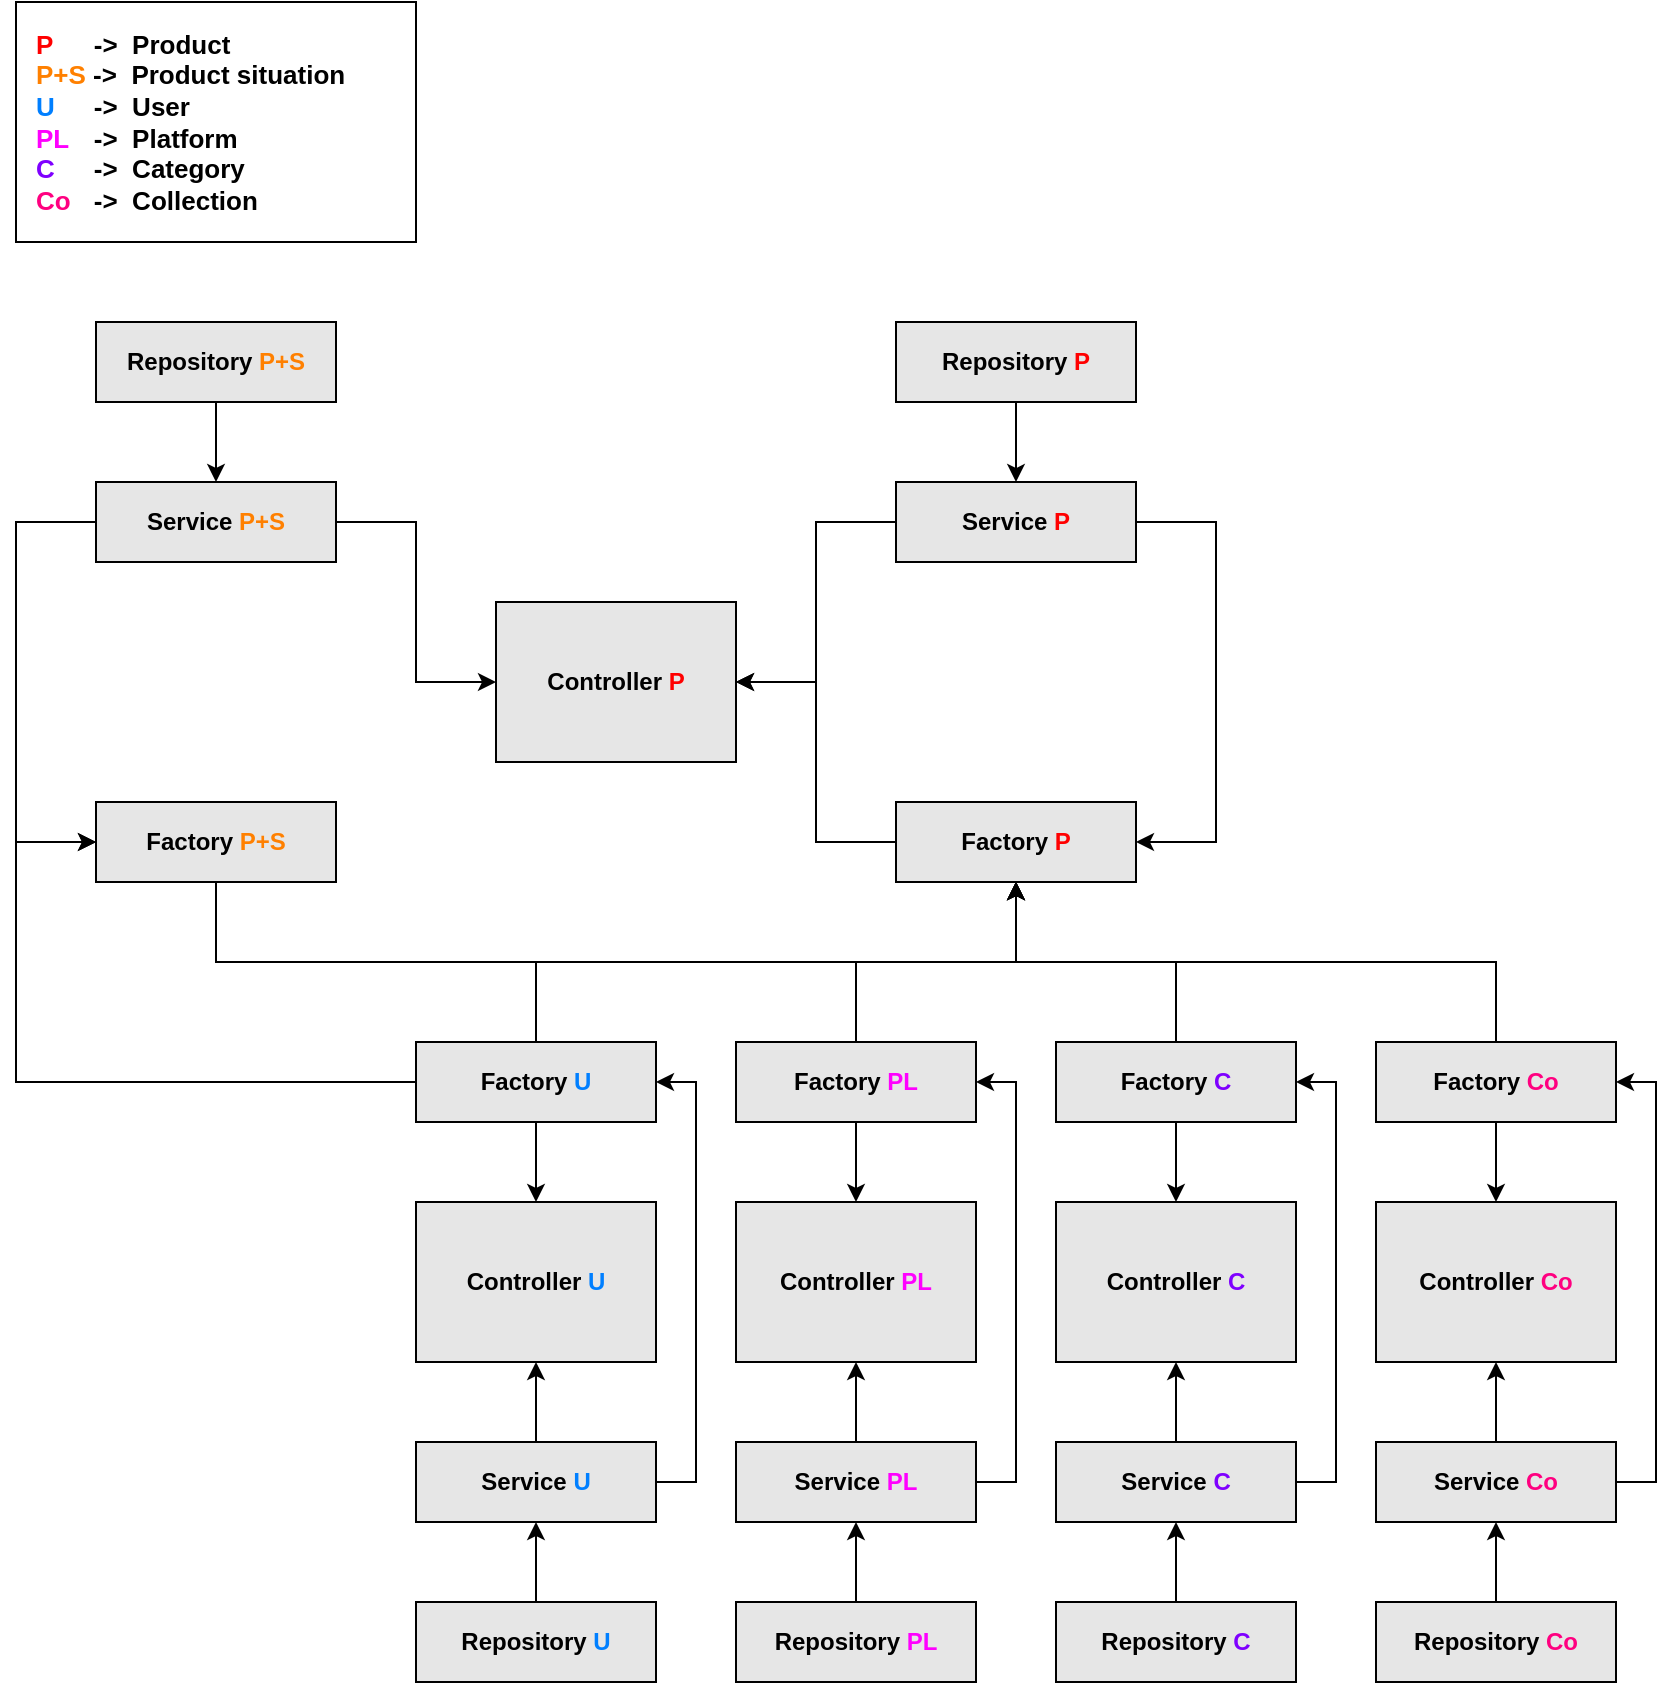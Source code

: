 <mxfile version="20.5.3" type="google"><diagram id="6JddzzMQcjXBdLVQW5BI" name="Página-1"><mxGraphModel grid="1" page="1" gridSize="10" guides="1" tooltips="1" connect="1" arrows="1" fold="1" pageScale="1" pageWidth="827" pageHeight="1169" math="0" shadow="0"><root><mxCell id="0"/><mxCell id="1" parent="0"/><mxCell id="akS8U3j8uPsjT_LzJy7--3" value="&lt;span style=&quot;&quot;&gt;Controller &lt;font style=&quot;font-size: 12px;&quot; color=&quot;#ff0000&quot;&gt;P&lt;/font&gt;&lt;/span&gt;" style="rounded=0;whiteSpace=wrap;html=1;fontStyle=1;fillColor=#E6E6E6;shadow=0;glass=0;sketch=0;gradientColor=none;" vertex="1" parent="1"><mxGeometry x="244" y="465" width="120" height="80" as="geometry"/></mxCell><mxCell id="akS8U3j8uPsjT_LzJy7--7" style="edgeStyle=orthogonalEdgeStyle;rounded=0;orthogonalLoop=1;jettySize=auto;html=1;entryX=1;entryY=0.5;entryDx=0;entryDy=0;fontStyle=1" edge="1" parent="1" source="akS8U3j8uPsjT_LzJy7--4" target="akS8U3j8uPsjT_LzJy7--3"><mxGeometry relative="1" as="geometry"/></mxCell><mxCell id="akS8U3j8uPsjT_LzJy7--24" style="edgeStyle=orthogonalEdgeStyle;rounded=0;orthogonalLoop=1;jettySize=auto;html=1;fontStyle=1" edge="1" parent="1" source="akS8U3j8uPsjT_LzJy7--4"><mxGeometry relative="1" as="geometry"><mxPoint x="564" y="585" as="targetPoint"/><Array as="points"><mxPoint x="604" y="425"/><mxPoint x="604" y="585"/></Array></mxGeometry></mxCell><mxCell id="akS8U3j8uPsjT_LzJy7--4" value="Service &lt;font color=&quot;#ff0000&quot;&gt;P&lt;/font&gt;" style="rounded=0;whiteSpace=wrap;html=1;fontStyle=1;fillColor=#E6E6E6;" vertex="1" parent="1"><mxGeometry x="444" y="405" width="120" height="40" as="geometry"/></mxCell><mxCell id="akS8U3j8uPsjT_LzJy7--41" style="edgeStyle=orthogonalEdgeStyle;rounded=0;orthogonalLoop=1;jettySize=auto;html=1;entryX=0;entryY=0.5;entryDx=0;entryDy=0;fontStyle=1" edge="1" parent="1" source="akS8U3j8uPsjT_LzJy7--5" target="akS8U3j8uPsjT_LzJy7--3"><mxGeometry relative="1" as="geometry"/></mxCell><mxCell id="akS8U3j8uPsjT_LzJy7--46" style="edgeStyle=orthogonalEdgeStyle;rounded=0;orthogonalLoop=1;jettySize=auto;html=1;exitX=0;exitY=0.5;exitDx=0;exitDy=0;entryX=0;entryY=0.5;entryDx=0;entryDy=0;fontStyle=1" edge="1" parent="1" source="akS8U3j8uPsjT_LzJy7--5" target="akS8U3j8uPsjT_LzJy7--11"><mxGeometry relative="1" as="geometry"><Array as="points"><mxPoint x="4" y="425"/><mxPoint x="4" y="585"/></Array></mxGeometry></mxCell><mxCell id="akS8U3j8uPsjT_LzJy7--5" value="Service &lt;font color=&quot;#ff8000&quot;&gt;P+S&lt;/font&gt;" style="rounded=0;whiteSpace=wrap;html=1;fontStyle=1;fillColor=#E6E6E6;" vertex="1" parent="1"><mxGeometry x="44" y="405" width="120" height="40" as="geometry"/></mxCell><mxCell id="akS8U3j8uPsjT_LzJy7--10" style="edgeStyle=orthogonalEdgeStyle;rounded=0;orthogonalLoop=1;jettySize=auto;html=1;entryX=1;entryY=0.5;entryDx=0;entryDy=0;fontStyle=1" edge="1" parent="1" source="akS8U3j8uPsjT_LzJy7--6" target="akS8U3j8uPsjT_LzJy7--3"><mxGeometry relative="1" as="geometry"/></mxCell><mxCell id="akS8U3j8uPsjT_LzJy7--6" value="Factory &lt;font color=&quot;#ff0000&quot;&gt;P&lt;/font&gt;" style="rounded=0;whiteSpace=wrap;html=1;fontStyle=1;fillColor=#E6E6E6;" vertex="1" parent="1"><mxGeometry x="444" y="565" width="120" height="40" as="geometry"/></mxCell><mxCell id="akS8U3j8uPsjT_LzJy7--47" style="edgeStyle=orthogonalEdgeStyle;rounded=0;orthogonalLoop=1;jettySize=auto;html=1;entryX=0;entryY=0.5;entryDx=0;entryDy=0;fontStyle=1" edge="1" parent="1" source="akS8U3j8uPsjT_LzJy7--12" target="akS8U3j8uPsjT_LzJy7--11"><mxGeometry relative="1" as="geometry"><Array as="points"><mxPoint x="4" y="705"/><mxPoint x="4" y="585"/></Array></mxGeometry></mxCell><mxCell id="akS8U3j8uPsjT_LzJy7--63" style="edgeStyle=orthogonalEdgeStyle;rounded=0;jumpStyle=none;orthogonalLoop=1;jettySize=auto;html=1;fontSize=12;fontColor=#7F00FF;endArrow=classic;endFill=1;" edge="1" parent="1" source="akS8U3j8uPsjT_LzJy7--12" target="akS8U3j8uPsjT_LzJy7--58"><mxGeometry relative="1" as="geometry"/></mxCell><mxCell id="bNUEbo6eeJRGHgdps0h5-1" style="edgeStyle=orthogonalEdgeStyle;rounded=0;orthogonalLoop=1;jettySize=auto;html=1;entryX=0.5;entryY=1;entryDx=0;entryDy=0;" edge="1" parent="1" source="akS8U3j8uPsjT_LzJy7--12" target="akS8U3j8uPsjT_LzJy7--6"><mxGeometry relative="1" as="geometry"><Array as="points"><mxPoint x="264" y="645"/><mxPoint x="504" y="645"/></Array></mxGeometry></mxCell><mxCell id="akS8U3j8uPsjT_LzJy7--12" value="Factory &lt;font color=&quot;#007fff&quot;&gt;U&lt;/font&gt;" style="rounded=0;whiteSpace=wrap;html=1;fontStyle=1;fillColor=#E6E6E6;" vertex="1" parent="1"><mxGeometry x="204" y="685" width="120" height="40" as="geometry"/></mxCell><mxCell id="akS8U3j8uPsjT_LzJy7--19" style="edgeStyle=orthogonalEdgeStyle;rounded=0;orthogonalLoop=1;jettySize=auto;html=1;entryX=0.5;entryY=1;entryDx=0;entryDy=0;fontStyle=1" edge="1" parent="1" source="akS8U3j8uPsjT_LzJy7--13" target="akS8U3j8uPsjT_LzJy7--6"><mxGeometry relative="1" as="geometry"/></mxCell><mxCell id="akS8U3j8uPsjT_LzJy7--81" style="edgeStyle=orthogonalEdgeStyle;rounded=0;jumpStyle=none;orthogonalLoop=1;jettySize=auto;html=1;entryX=0.5;entryY=0;entryDx=0;entryDy=0;fontSize=12;fontColor=#7F00FF;endArrow=classic;endFill=1;" edge="1" parent="1" source="akS8U3j8uPsjT_LzJy7--13" target="akS8U3j8uPsjT_LzJy7--59"><mxGeometry relative="1" as="geometry"/></mxCell><mxCell id="akS8U3j8uPsjT_LzJy7--13" value="Factory &lt;font color=&quot;#ff00ff&quot;&gt;PL&lt;/font&gt;" style="rounded=0;whiteSpace=wrap;html=1;fontStyle=1;fillColor=#E6E6E6;" vertex="1" parent="1"><mxGeometry x="364" y="685" width="120" height="40" as="geometry"/></mxCell><mxCell id="akS8U3j8uPsjT_LzJy7--82" style="edgeStyle=orthogonalEdgeStyle;rounded=0;jumpStyle=none;orthogonalLoop=1;jettySize=auto;html=1;entryX=0.5;entryY=0;entryDx=0;entryDy=0;fontSize=12;fontColor=#7F00FF;endArrow=classic;endFill=1;" edge="1" parent="1" source="akS8U3j8uPsjT_LzJy7--14" target="akS8U3j8uPsjT_LzJy7--60"><mxGeometry relative="1" as="geometry"/></mxCell><mxCell id="bNUEbo6eeJRGHgdps0h5-2" style="edgeStyle=orthogonalEdgeStyle;rounded=0;orthogonalLoop=1;jettySize=auto;html=1;entryX=0.5;entryY=1;entryDx=0;entryDy=0;" edge="1" parent="1" source="akS8U3j8uPsjT_LzJy7--14" target="akS8U3j8uPsjT_LzJy7--6"><mxGeometry relative="1" as="geometry"/></mxCell><mxCell id="akS8U3j8uPsjT_LzJy7--14" value="Factory &lt;font color=&quot;#7f00ff&quot;&gt;C&lt;/font&gt;" style="rounded=0;whiteSpace=wrap;html=1;fontStyle=1;fillColor=#E6E6E6;" vertex="1" parent="1"><mxGeometry x="524" y="685" width="120" height="40" as="geometry"/></mxCell><mxCell id="akS8U3j8uPsjT_LzJy7--34" style="edgeStyle=orthogonalEdgeStyle;rounded=0;orthogonalLoop=1;jettySize=auto;html=1;entryX=0.5;entryY=0;entryDx=0;entryDy=0;fontStyle=1" edge="1" parent="1" source="akS8U3j8uPsjT_LzJy7--26" target="akS8U3j8uPsjT_LzJy7--4"><mxGeometry relative="1" as="geometry"/></mxCell><mxCell id="akS8U3j8uPsjT_LzJy7--26" value="Repository &lt;font color=&quot;#ff0000&quot;&gt;P&lt;/font&gt;" style="rounded=0;whiteSpace=wrap;html=1;fontStyle=1;fillColor=#E6E6E6;" vertex="1" parent="1"><mxGeometry x="444" y="325" width="120" height="40" as="geometry"/></mxCell><mxCell id="akS8U3j8uPsjT_LzJy7--35" style="edgeStyle=orthogonalEdgeStyle;rounded=0;orthogonalLoop=1;jettySize=auto;html=1;fontStyle=1" edge="1" parent="1" source="akS8U3j8uPsjT_LzJy7--29" target="akS8U3j8uPsjT_LzJy7--5"><mxGeometry relative="1" as="geometry"/></mxCell><mxCell id="akS8U3j8uPsjT_LzJy7--29" value="Repository &lt;font color=&quot;#ff8000&quot;&gt;P+S&lt;/font&gt;" style="rounded=0;whiteSpace=wrap;html=1;fontStyle=1;fillColor=#E6E6E6;" vertex="1" parent="1"><mxGeometry x="44" y="325" width="120" height="40" as="geometry"/></mxCell><mxCell id="akS8U3j8uPsjT_LzJy7--39" style="edgeStyle=orthogonalEdgeStyle;rounded=0;orthogonalLoop=1;jettySize=auto;html=1;entryX=0.5;entryY=1;entryDx=0;entryDy=0;fontStyle=1" edge="1" parent="1" source="akS8U3j8uPsjT_LzJy7--11" target="akS8U3j8uPsjT_LzJy7--6"><mxGeometry relative="1" as="geometry"><Array as="points"><mxPoint x="104" y="645"/><mxPoint x="504" y="645"/></Array></mxGeometry></mxCell><mxCell id="akS8U3j8uPsjT_LzJy7--11" value="Factory &lt;font color=&quot;#ff8000&quot;&gt;P+S&lt;/font&gt;" style="rounded=0;whiteSpace=wrap;html=1;fontStyle=1;fillColor=#E6E6E6;" vertex="1" parent="1"><mxGeometry x="44" y="565" width="120" height="40" as="geometry"/></mxCell><mxCell id="akS8U3j8uPsjT_LzJy7--49" value="&lt;font color=&quot;#ff0000&quot;&gt;P&lt;/font&gt; &lt;span style=&quot;white-space: pre;&quot;&gt;&#9;&lt;/span&gt;-&amp;gt;&amp;nbsp; Product&lt;br style=&quot;&quot;&gt;&lt;font color=&quot;#ff8000&quot;&gt;P+S&lt;/font&gt; -&amp;gt;&amp;nbsp; Product situation&lt;br style=&quot;&quot;&gt;&lt;font color=&quot;#007fff&quot;&gt;U&lt;/font&gt; &lt;span style=&quot;white-space: pre;&quot;&gt;&#9;&lt;/span&gt;-&amp;gt;&amp;nbsp; User&lt;br style=&quot;&quot;&gt;&lt;font color=&quot;#ff00ff&quot;&gt;PL&lt;/font&gt; &lt;span style=&quot;white-space: pre;&quot;&gt;&#9;&lt;/span&gt;-&amp;gt;&amp;nbsp; Platform&lt;br style=&quot;&quot;&gt;&lt;div style=&quot;&quot;&gt;&lt;span style=&quot;background-color: initial;&quot;&gt;&lt;font color=&quot;#7f00ff&quot;&gt;C&lt;/font&gt; &lt;span style=&quot;white-space: pre;&quot;&gt;&#9;&lt;/span&gt;-&amp;gt;&amp;nbsp; Category&lt;/span&gt;&lt;/div&gt;&lt;div style=&quot;&quot;&gt;&lt;span style=&quot;background-color: initial;&quot;&gt;&lt;font color=&quot;#ff0080&quot;&gt;Co&lt;/font&gt;&lt;span style=&quot;white-space: pre;&quot;&gt;&#9;&lt;/span&gt;-&amp;gt;&amp;nbsp; Collection&lt;/span&gt;&lt;/div&gt;" style="rounded=0;whiteSpace=wrap;html=1;fontSize=13;align=left;fontStyle=1;spacing=10;" vertex="1" parent="1"><mxGeometry x="4" y="165" width="200" height="120" as="geometry"/></mxCell><mxCell id="akS8U3j8uPsjT_LzJy7--58" value="&lt;span style=&quot;&quot;&gt;Controller &lt;font color=&quot;#007fff&quot; style=&quot;font-size: 12px;&quot;&gt;U&lt;/font&gt;&lt;/span&gt;" style="rounded=0;whiteSpace=wrap;html=1;fontStyle=1;fillColor=#E6E6E6;shadow=0;glass=0;sketch=0;gradientColor=none;" vertex="1" parent="1"><mxGeometry x="204" y="765" width="120" height="80" as="geometry"/></mxCell><mxCell id="akS8U3j8uPsjT_LzJy7--59" value="&lt;span style=&quot;&quot;&gt;Controller &lt;font color=&quot;#ff00ff&quot; style=&quot;font-size: 12px;&quot;&gt;PL&lt;/font&gt;&lt;/span&gt;" style="rounded=0;whiteSpace=wrap;html=1;fontStyle=1;fillColor=#E6E6E6;shadow=0;glass=0;sketch=0;gradientColor=none;" vertex="1" parent="1"><mxGeometry x="364" y="765" width="120" height="80" as="geometry"/></mxCell><mxCell id="akS8U3j8uPsjT_LzJy7--60" value="Controller &lt;font color=&quot;#7f00ff&quot;&gt;C&lt;/font&gt;" style="rounded=0;whiteSpace=wrap;html=1;fontStyle=1;fillColor=#E6E6E6;shadow=0;glass=0;sketch=0;gradientColor=none;" vertex="1" parent="1"><mxGeometry x="524" y="765" width="120" height="80" as="geometry"/></mxCell><mxCell id="akS8U3j8uPsjT_LzJy7--66" style="edgeStyle=orthogonalEdgeStyle;rounded=0;jumpStyle=none;orthogonalLoop=1;jettySize=auto;html=1;exitX=0.5;exitY=0;exitDx=0;exitDy=0;entryX=0.5;entryY=1;entryDx=0;entryDy=0;fontSize=12;fontColor=#007FFF;endArrow=classic;endFill=1;" edge="1" parent="1" source="akS8U3j8uPsjT_LzJy7--61" target="akS8U3j8uPsjT_LzJy7--58"><mxGeometry relative="1" as="geometry"/></mxCell><mxCell id="akS8U3j8uPsjT_LzJy7--67" style="edgeStyle=orthogonalEdgeStyle;rounded=0;jumpStyle=none;orthogonalLoop=1;jettySize=auto;html=1;exitX=1;exitY=0.5;exitDx=0;exitDy=0;entryX=1;entryY=0.5;entryDx=0;entryDy=0;fontSize=12;fontColor=#007FFF;endArrow=classic;endFill=1;" edge="1" parent="1" source="akS8U3j8uPsjT_LzJy7--61" target="akS8U3j8uPsjT_LzJy7--12"><mxGeometry relative="1" as="geometry"/></mxCell><mxCell id="akS8U3j8uPsjT_LzJy7--61" value="Service &lt;font color=&quot;#007fff&quot;&gt;U&lt;/font&gt;" style="rounded=0;whiteSpace=wrap;html=1;fontStyle=1;fillColor=#E6E6E6;" vertex="1" parent="1"><mxGeometry x="204" y="885" width="120" height="40" as="geometry"/></mxCell><mxCell id="akS8U3j8uPsjT_LzJy7--68" style="edgeStyle=orthogonalEdgeStyle;rounded=0;jumpStyle=none;orthogonalLoop=1;jettySize=auto;html=1;fontSize=12;fontColor=#007FFF;endArrow=classic;endFill=1;" edge="1" parent="1" source="akS8U3j8uPsjT_LzJy7--62" target="akS8U3j8uPsjT_LzJy7--61"><mxGeometry relative="1" as="geometry"/></mxCell><mxCell id="akS8U3j8uPsjT_LzJy7--62" value="Repository &lt;font color=&quot;#007fff&quot;&gt;U&lt;/font&gt;" style="rounded=0;whiteSpace=wrap;html=1;fontStyle=1;fillColor=#E6E6E6;" vertex="1" parent="1"><mxGeometry x="204" y="965" width="120" height="40" as="geometry"/></mxCell><mxCell id="akS8U3j8uPsjT_LzJy7--75" style="edgeStyle=orthogonalEdgeStyle;rounded=0;jumpStyle=none;orthogonalLoop=1;jettySize=auto;html=1;fontSize=12;fontColor=#7F00FF;endArrow=classic;endFill=1;" edge="1" parent="1" source="akS8U3j8uPsjT_LzJy7--69" target="akS8U3j8uPsjT_LzJy7--59"><mxGeometry relative="1" as="geometry"/></mxCell><mxCell id="akS8U3j8uPsjT_LzJy7--80" style="edgeStyle=orthogonalEdgeStyle;rounded=0;jumpStyle=none;orthogonalLoop=1;jettySize=auto;html=1;entryX=1;entryY=0.5;entryDx=0;entryDy=0;fontSize=12;fontColor=#7F00FF;endArrow=classic;endFill=1;" edge="1" parent="1" source="akS8U3j8uPsjT_LzJy7--69" target="akS8U3j8uPsjT_LzJy7--13"><mxGeometry relative="1" as="geometry"><Array as="points"><mxPoint x="504" y="905"/><mxPoint x="504" y="705"/></Array></mxGeometry></mxCell><mxCell id="akS8U3j8uPsjT_LzJy7--69" value="Service &lt;font color=&quot;#ff00ff&quot;&gt;PL&lt;/font&gt;" style="rounded=0;whiteSpace=wrap;html=1;fontStyle=1;fillColor=#E6E6E6;" vertex="1" parent="1"><mxGeometry x="364" y="885" width="120" height="40" as="geometry"/></mxCell><mxCell id="akS8U3j8uPsjT_LzJy7--78" style="edgeStyle=orthogonalEdgeStyle;rounded=0;jumpStyle=none;orthogonalLoop=1;jettySize=auto;html=1;entryX=0.5;entryY=1;entryDx=0;entryDy=0;fontSize=12;fontColor=#7F00FF;endArrow=classic;endFill=1;" edge="1" parent="1" source="akS8U3j8uPsjT_LzJy7--70" target="akS8U3j8uPsjT_LzJy7--60"><mxGeometry relative="1" as="geometry"/></mxCell><mxCell id="akS8U3j8uPsjT_LzJy7--83" style="edgeStyle=orthogonalEdgeStyle;rounded=0;jumpStyle=none;orthogonalLoop=1;jettySize=auto;html=1;entryX=1;entryY=0.5;entryDx=0;entryDy=0;fontSize=12;fontColor=#7F00FF;endArrow=classic;endFill=1;" edge="1" parent="1" source="akS8U3j8uPsjT_LzJy7--70" target="akS8U3j8uPsjT_LzJy7--14"><mxGeometry relative="1" as="geometry"><Array as="points"><mxPoint x="664" y="905"/><mxPoint x="664" y="705"/></Array></mxGeometry></mxCell><mxCell id="akS8U3j8uPsjT_LzJy7--70" value="Service &lt;font color=&quot;#7f00ff&quot;&gt;C&lt;/font&gt;" style="rounded=0;whiteSpace=wrap;html=1;fontStyle=1;fillColor=#E6E6E6;" vertex="1" parent="1"><mxGeometry x="524" y="885" width="120" height="40" as="geometry"/></mxCell><mxCell id="akS8U3j8uPsjT_LzJy7--74" style="edgeStyle=orthogonalEdgeStyle;rounded=0;jumpStyle=none;orthogonalLoop=1;jettySize=auto;html=1;entryX=0.5;entryY=1;entryDx=0;entryDy=0;fontSize=12;fontColor=#7F00FF;endArrow=classic;endFill=1;" edge="1" parent="1" source="akS8U3j8uPsjT_LzJy7--72" target="akS8U3j8uPsjT_LzJy7--69"><mxGeometry relative="1" as="geometry"/></mxCell><mxCell id="akS8U3j8uPsjT_LzJy7--72" value="Repository &lt;font color=&quot;#ff00ff&quot;&gt;PL&lt;/font&gt;" style="rounded=0;whiteSpace=wrap;html=1;fontStyle=1;fillColor=#E6E6E6;" vertex="1" parent="1"><mxGeometry x="364" y="965" width="120" height="40" as="geometry"/></mxCell><mxCell id="akS8U3j8uPsjT_LzJy7--79" style="edgeStyle=orthogonalEdgeStyle;rounded=0;jumpStyle=none;orthogonalLoop=1;jettySize=auto;html=1;entryX=0.5;entryY=1;entryDx=0;entryDy=0;fontSize=12;fontColor=#7F00FF;endArrow=classic;endFill=1;" edge="1" parent="1" source="akS8U3j8uPsjT_LzJy7--73" target="akS8U3j8uPsjT_LzJy7--70"><mxGeometry relative="1" as="geometry"/></mxCell><mxCell id="akS8U3j8uPsjT_LzJy7--73" value="Repository&amp;nbsp;&lt;span style=&quot;color: rgb(127, 0, 255);&quot;&gt;C&lt;/span&gt;" style="rounded=0;whiteSpace=wrap;html=1;fontStyle=1;fillColor=#E6E6E6;" vertex="1" parent="1"><mxGeometry x="524" y="965" width="120" height="40" as="geometry"/></mxCell><mxCell id="bNUEbo6eeJRGHgdps0h5-3" style="edgeStyle=orthogonalEdgeStyle;rounded=0;jumpStyle=none;orthogonalLoop=1;jettySize=auto;html=1;entryX=0.5;entryY=0;entryDx=0;entryDy=0;fontSize=12;fontColor=#7F00FF;endArrow=classic;endFill=1;" edge="1" parent="1" source="bNUEbo6eeJRGHgdps0h5-4" target="bNUEbo6eeJRGHgdps0h5-5"><mxGeometry relative="1" as="geometry"/></mxCell><mxCell id="bNUEbo6eeJRGHgdps0h5-13" style="edgeStyle=orthogonalEdgeStyle;rounded=0;orthogonalLoop=1;jettySize=auto;html=1;entryX=0.5;entryY=1;entryDx=0;entryDy=0;fontColor=#FF0080;" edge="1" parent="1" source="bNUEbo6eeJRGHgdps0h5-4" target="akS8U3j8uPsjT_LzJy7--6"><mxGeometry relative="1" as="geometry"><Array as="points"><mxPoint x="744" y="645"/><mxPoint x="504" y="645"/></Array></mxGeometry></mxCell><mxCell id="bNUEbo6eeJRGHgdps0h5-4" value="Factory &lt;font color=&quot;#ff0080&quot;&gt;Co&lt;/font&gt;" style="rounded=0;whiteSpace=wrap;html=1;fontStyle=1;fillColor=#E6E6E6;" vertex="1" parent="1"><mxGeometry x="684" y="685" width="120" height="40" as="geometry"/></mxCell><mxCell id="bNUEbo6eeJRGHgdps0h5-5" value="Controller &lt;font color=&quot;#ff0080&quot;&gt;Co&lt;/font&gt;" style="rounded=0;whiteSpace=wrap;html=1;fontStyle=1;fillColor=#E6E6E6;shadow=0;glass=0;sketch=0;gradientColor=none;" vertex="1" parent="1"><mxGeometry x="684" y="765" width="120" height="80" as="geometry"/></mxCell><mxCell id="bNUEbo6eeJRGHgdps0h5-6" style="edgeStyle=orthogonalEdgeStyle;rounded=0;jumpStyle=none;orthogonalLoop=1;jettySize=auto;html=1;entryX=0.5;entryY=1;entryDx=0;entryDy=0;fontSize=12;fontColor=#7F00FF;endArrow=classic;endFill=1;" edge="1" parent="1" source="bNUEbo6eeJRGHgdps0h5-8" target="bNUEbo6eeJRGHgdps0h5-5"><mxGeometry relative="1" as="geometry"/></mxCell><mxCell id="bNUEbo6eeJRGHgdps0h5-7" style="edgeStyle=orthogonalEdgeStyle;rounded=0;jumpStyle=none;orthogonalLoop=1;jettySize=auto;html=1;entryX=1;entryY=0.5;entryDx=0;entryDy=0;fontSize=12;fontColor=#7F00FF;endArrow=classic;endFill=1;" edge="1" parent="1" source="bNUEbo6eeJRGHgdps0h5-8" target="bNUEbo6eeJRGHgdps0h5-4"><mxGeometry relative="1" as="geometry"><Array as="points"><mxPoint x="824" y="905"/><mxPoint x="824" y="705"/></Array></mxGeometry></mxCell><mxCell id="bNUEbo6eeJRGHgdps0h5-8" value="Service &lt;font color=&quot;#ff0080&quot;&gt;Co&lt;/font&gt;" style="rounded=0;whiteSpace=wrap;html=1;fontStyle=1;fillColor=#E6E6E6;" vertex="1" parent="1"><mxGeometry x="684" y="885" width="120" height="40" as="geometry"/></mxCell><mxCell id="bNUEbo6eeJRGHgdps0h5-9" style="edgeStyle=orthogonalEdgeStyle;rounded=0;jumpStyle=none;orthogonalLoop=1;jettySize=auto;html=1;entryX=0.5;entryY=1;entryDx=0;entryDy=0;fontSize=12;fontColor=#7F00FF;endArrow=classic;endFill=1;" edge="1" parent="1" source="bNUEbo6eeJRGHgdps0h5-10" target="bNUEbo6eeJRGHgdps0h5-8"><mxGeometry relative="1" as="geometry"/></mxCell><mxCell id="bNUEbo6eeJRGHgdps0h5-10" value="Repository&amp;nbsp;&lt;font color=&quot;#ff0080&quot;&gt;Co&lt;/font&gt;" style="rounded=0;whiteSpace=wrap;html=1;fontStyle=1;fillColor=#E6E6E6;" vertex="1" parent="1"><mxGeometry x="684" y="965" width="120" height="40" as="geometry"/></mxCell></root></mxGraphModel></diagram></mxfile>
